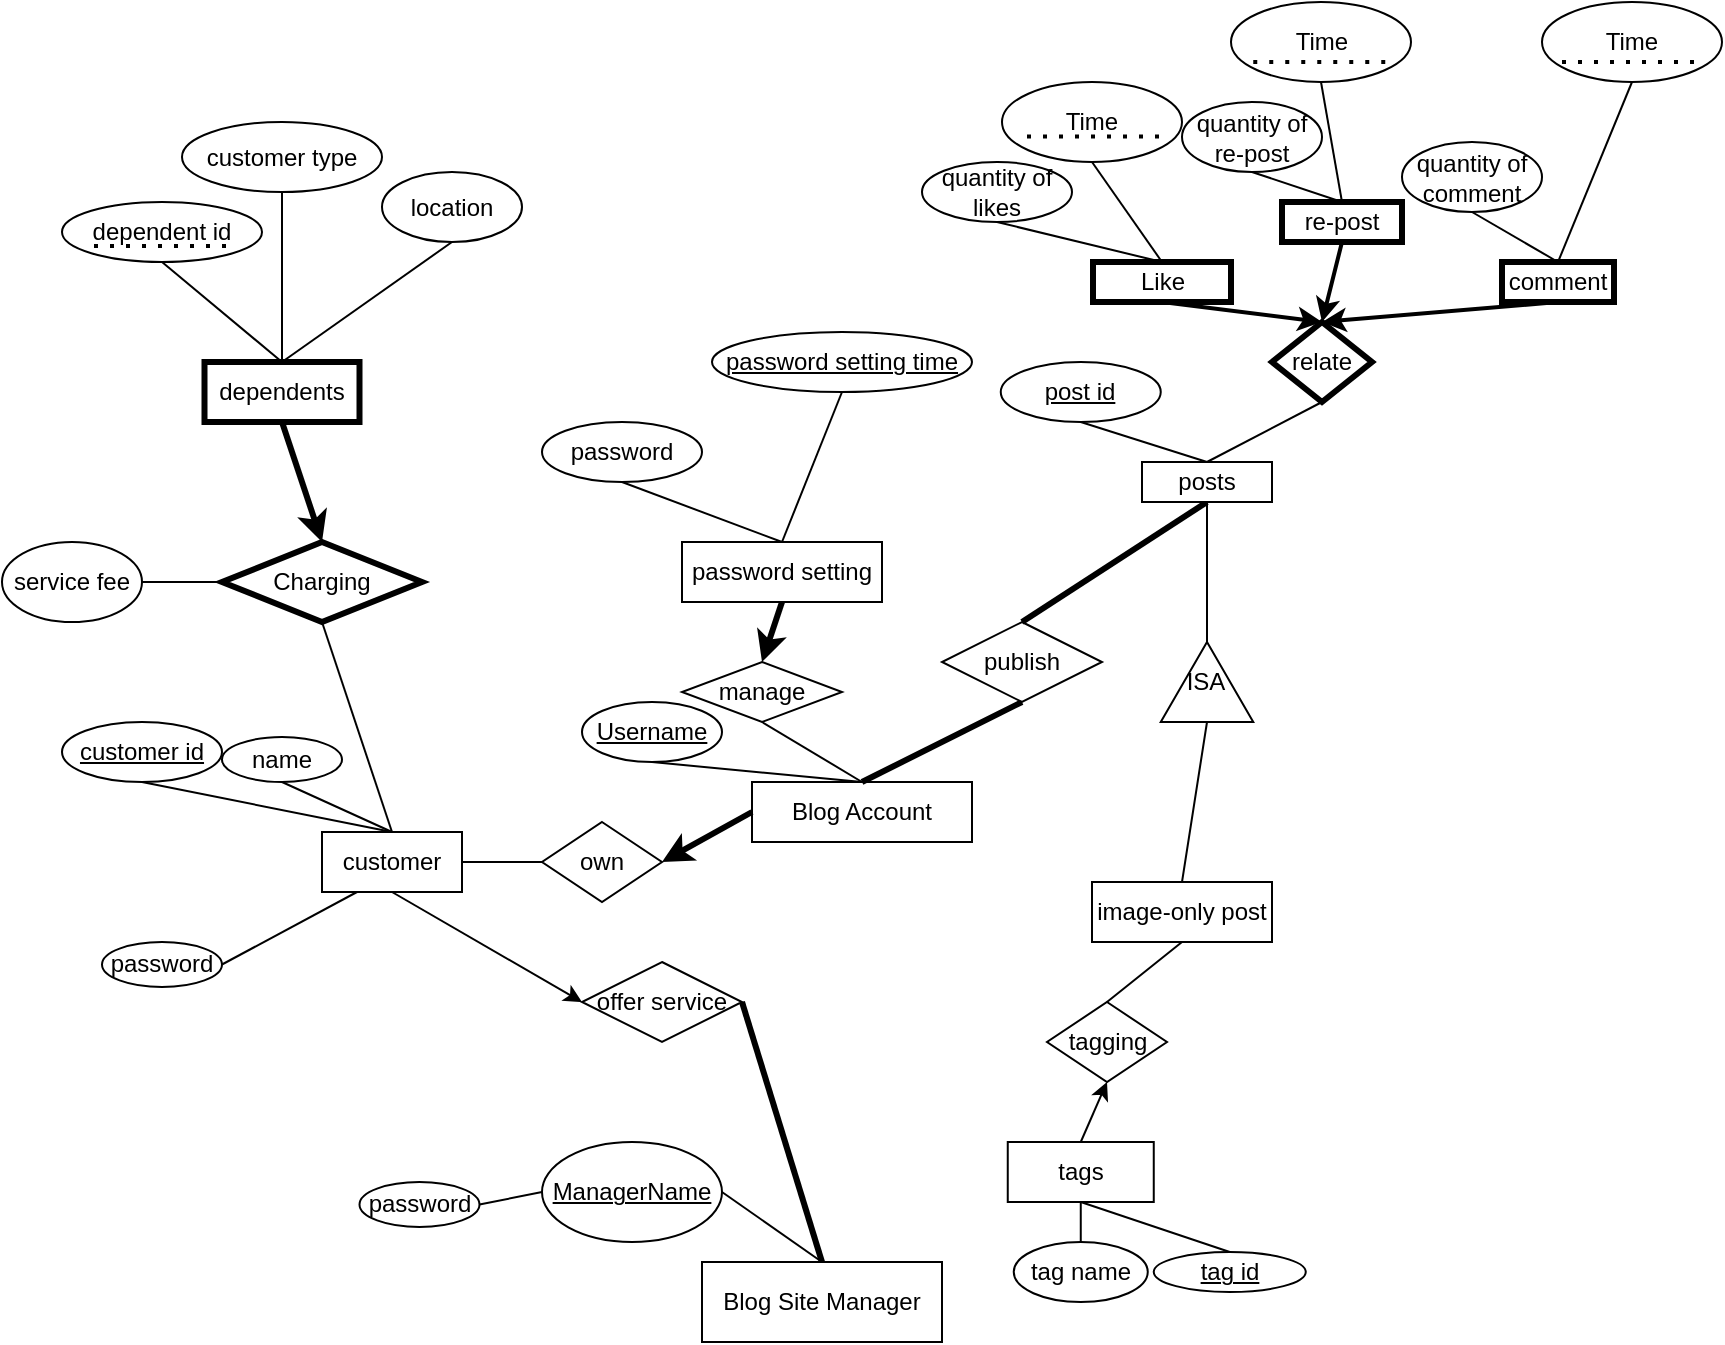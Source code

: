 <mxfile version="14.2.9" type="device"><diagram id="aKK5_nkqCNoGzos0KNhQ" name="Page-1"><mxGraphModel dx="2512" dy="775" grid="1" gridSize="10" guides="1" tooltips="1" connect="1" arrows="1" fold="1" page="1" pageScale="1" pageWidth="850" pageHeight="1100" math="0" shadow="0"><root><mxCell id="0"/><mxCell id="1" parent="0"/><mxCell id="ISADB734qquIfev7f6ti-1" value="Blog Site Manager" style="rounded=0;whiteSpace=wrap;html=1;" parent="1" vertex="1"><mxGeometry x="260" y="710" width="120" height="40" as="geometry"/></mxCell><mxCell id="ISADB734qquIfev7f6ti-5" value="Blog Account" style="rounded=0;whiteSpace=wrap;html=1;" parent="1" vertex="1"><mxGeometry x="285" y="470" width="110" height="30" as="geometry"/></mxCell><mxCell id="ISADB734qquIfev7f6ti-6" value="" style="endArrow=none;html=1;exitX=0.5;exitY=0;exitDx=0;exitDy=0;entryX=0.5;entryY=1;entryDx=0;entryDy=0;" parent="1" source="ISADB734qquIfev7f6ti-5" target="ISADB734qquIfev7f6ti-8" edge="1"><mxGeometry width="50" height="50" relative="1" as="geometry"><mxPoint x="310" y="470" as="sourcePoint"/><mxPoint x="270" y="450" as="targetPoint"/></mxGeometry></mxCell><mxCell id="ISADB734qquIfev7f6ti-7" value="" style="endArrow=none;html=1;entryX=0.5;entryY=1;entryDx=0;entryDy=0;" parent="1" target="ISADB734qquIfev7f6ti-10" edge="1"><mxGeometry width="50" height="50" relative="1" as="geometry"><mxPoint x="340" y="470" as="sourcePoint"/><mxPoint x="300" y="430" as="targetPoint"/></mxGeometry></mxCell><mxCell id="ISADB734qquIfev7f6ti-8" value="&lt;u&gt;Username&lt;/u&gt;" style="ellipse;whiteSpace=wrap;html=1;" parent="1" vertex="1"><mxGeometry x="200" y="430" width="70" height="30" as="geometry"/></mxCell><mxCell id="ISADB734qquIfev7f6ti-9" value="password setting" style="rounded=0;whiteSpace=wrap;html=1;" parent="1" vertex="1"><mxGeometry x="250" y="350" width="100" height="30" as="geometry"/></mxCell><mxCell id="ISADB734qquIfev7f6ti-10" value="manage" style="rhombus;whiteSpace=wrap;html=1;" parent="1" vertex="1"><mxGeometry x="250" y="410" width="80" height="30" as="geometry"/></mxCell><mxCell id="ISADB734qquIfev7f6ti-13" value="" style="endArrow=none;html=1;exitX=0.5;exitY=0;exitDx=0;exitDy=0;entryX=0.5;entryY=1;entryDx=0;entryDy=0;" parent="1" source="ISADB734qquIfev7f6ti-9" target="ISADB734qquIfev7f6ti-15" edge="1"><mxGeometry width="50" height="50" relative="1" as="geometry"><mxPoint x="260" y="330" as="sourcePoint"/><mxPoint x="250" y="350" as="targetPoint"/></mxGeometry></mxCell><mxCell id="ISADB734qquIfev7f6ti-15" value="password" style="ellipse;whiteSpace=wrap;html=1;" parent="1" vertex="1"><mxGeometry x="180" y="290" width="80" height="30" as="geometry"/></mxCell><mxCell id="ISADB734qquIfev7f6ti-16" value="" style="endArrow=none;html=1;entryX=0.5;entryY=1;entryDx=0;entryDy=0;exitX=0.5;exitY=0;exitDx=0;exitDy=0;" parent="1" source="ISADB734qquIfev7f6ti-9" target="ISADB734qquIfev7f6ti-17" edge="1"><mxGeometry width="50" height="50" relative="1" as="geometry"><mxPoint x="300" y="350" as="sourcePoint"/><mxPoint x="290" y="320" as="targetPoint"/></mxGeometry></mxCell><mxCell id="ISADB734qquIfev7f6ti-17" value="&lt;u&gt;password setting time&lt;/u&gt;" style="ellipse;whiteSpace=wrap;html=1;" parent="1" vertex="1"><mxGeometry x="265" y="245" width="130" height="30" as="geometry"/></mxCell><mxCell id="ISADB734qquIfev7f6ti-18" value="" style="endArrow=none;html=1;entryX=0.5;entryY=1;entryDx=0;entryDy=0;strokeWidth=3;" parent="1" target="ISADB734qquIfev7f6ti-19" edge="1"><mxGeometry width="50" height="50" relative="1" as="geometry"><mxPoint x="340" y="470" as="sourcePoint"/><mxPoint x="440" y="360" as="targetPoint"/></mxGeometry></mxCell><mxCell id="ISADB734qquIfev7f6ti-19" value="publish" style="rhombus;whiteSpace=wrap;html=1;" parent="1" vertex="1"><mxGeometry x="380" y="390" width="80" height="40" as="geometry"/></mxCell><mxCell id="ISADB734qquIfev7f6ti-20" value="" style="endArrow=none;html=1;exitX=0.5;exitY=0;exitDx=0;exitDy=0;entryX=0.5;entryY=1;entryDx=0;entryDy=0;strokeWidth=3;" parent="1" source="ISADB734qquIfev7f6ti-19" target="ISADB734qquIfev7f6ti-21" edge="1"><mxGeometry width="50" height="50" relative="1" as="geometry"><mxPoint x="420" y="320" as="sourcePoint"/><mxPoint x="420" y="340" as="targetPoint"/></mxGeometry></mxCell><mxCell id="ISADB734qquIfev7f6ti-21" value="posts&lt;br&gt;" style="rounded=0;whiteSpace=wrap;html=1;" parent="1" vertex="1"><mxGeometry x="480" y="310" width="65" height="20" as="geometry"/></mxCell><mxCell id="ISADB734qquIfev7f6ti-23" value="" style="endArrow=none;html=1;entryX=0.5;entryY=1;entryDx=0;entryDy=0;exitX=1;exitY=0.5;exitDx=0;exitDy=0;" parent="1" source="ISADB734qquIfev7f6ti-24" target="ISADB734qquIfev7f6ti-21" edge="1"><mxGeometry width="50" height="50" relative="1" as="geometry"><mxPoint x="513" y="400" as="sourcePoint"/><mxPoint x="540" y="330" as="targetPoint"/></mxGeometry></mxCell><mxCell id="ISADB734qquIfev7f6ti-24" value="ISA" style="triangle;whiteSpace=wrap;html=1;direction=north;" parent="1" vertex="1"><mxGeometry x="489.38" y="400" width="46.25" height="40" as="geometry"/></mxCell><mxCell id="ISADB734qquIfev7f6ti-25" value="" style="endArrow=none;html=1;entryX=0;entryY=0.5;entryDx=0;entryDy=0;exitX=0.5;exitY=0;exitDx=0;exitDy=0;" parent="1" source="ISADB734qquIfev7f6ti-27" target="ISADB734qquIfev7f6ti-24" edge="1"><mxGeometry width="50" height="50" relative="1" as="geometry"><mxPoint x="490" y="490" as="sourcePoint"/><mxPoint x="540" y="440" as="targetPoint"/></mxGeometry></mxCell><mxCell id="ISADB734qquIfev7f6ti-27" value="image-only post" style="rounded=0;whiteSpace=wrap;html=1;" parent="1" vertex="1"><mxGeometry x="455" y="520" width="90" height="30" as="geometry"/></mxCell><mxCell id="ISADB734qquIfev7f6ti-29" value="" style="endArrow=none;html=1;exitX=0.5;exitY=0;exitDx=0;exitDy=0;entryX=0.5;entryY=1;entryDx=0;entryDy=0;" parent="1" source="ISADB734qquIfev7f6ti-21" target="ISADB734qquIfev7f6ti-30" edge="1"><mxGeometry width="50" height="50" relative="1" as="geometry"><mxPoint x="480" y="310" as="sourcePoint"/><mxPoint x="490" y="280" as="targetPoint"/></mxGeometry></mxCell><mxCell id="ISADB734qquIfev7f6ti-30" value="&lt;u&gt;post id&lt;/u&gt;" style="ellipse;whiteSpace=wrap;html=1;" parent="1" vertex="1"><mxGeometry x="409.38" y="260" width="80" height="30" as="geometry"/></mxCell><mxCell id="ISADB734qquIfev7f6ti-31" value="" style="endArrow=none;html=1;exitX=0.5;exitY=0;exitDx=0;exitDy=0;entryX=0.5;entryY=1;entryDx=0;entryDy=0;" parent="1" source="ISADB734qquIfev7f6ti-21" target="ISADB734qquIfev7f6ti-32" edge="1"><mxGeometry width="50" height="50" relative="1" as="geometry"><mxPoint x="490" y="310" as="sourcePoint"/><mxPoint x="560" y="270" as="targetPoint"/></mxGeometry></mxCell><mxCell id="ISADB734qquIfev7f6ti-32" value="relate" style="rhombus;whiteSpace=wrap;html=1;strokeWidth=3;" parent="1" vertex="1"><mxGeometry x="545" y="240" width="50" height="40" as="geometry"/></mxCell><mxCell id="ISADB734qquIfev7f6ti-34" value="Like" style="rounded=0;whiteSpace=wrap;html=1;strokeWidth=3;" parent="1" vertex="1"><mxGeometry x="455.5" y="210" width="69" height="20" as="geometry"/></mxCell><mxCell id="ISADB734qquIfev7f6ti-35" value="" style="endArrow=none;html=1;exitX=0.5;exitY=0;exitDx=0;exitDy=0;" parent="1" source="ISADB734qquIfev7f6ti-36" edge="1"><mxGeometry width="50" height="50" relative="1" as="geometry"><mxPoint x="560" y="240" as="sourcePoint"/><mxPoint x="561" y="180" as="targetPoint"/></mxGeometry></mxCell><mxCell id="ISADB734qquIfev7f6ti-36" value="re-post" style="rounded=0;whiteSpace=wrap;html=1;strokeWidth=3;" parent="1" vertex="1"><mxGeometry x="550" y="180" width="60" height="20" as="geometry"/></mxCell><mxCell id="ISADB734qquIfev7f6ti-39" value="comment" style="rounded=0;whiteSpace=wrap;html=1;strokeWidth=3;" parent="1" vertex="1"><mxGeometry x="660" y="210" width="56" height="20" as="geometry"/></mxCell><mxCell id="ISADB734qquIfev7f6ti-40" value="" style="endArrow=none;html=1;exitX=0.5;exitY=0;exitDx=0;exitDy=0;entryX=0.5;entryY=1;entryDx=0;entryDy=0;" parent="1" source="ISADB734qquIfev7f6ti-34" target="ISADB734qquIfev7f6ti-42" edge="1"><mxGeometry width="50" height="50" relative="1" as="geometry"><mxPoint x="460" y="210" as="sourcePoint"/><mxPoint x="460" y="190" as="targetPoint"/></mxGeometry></mxCell><mxCell id="ISADB734qquIfev7f6ti-41" value="" style="endArrow=none;html=1;exitX=0.5;exitY=0;exitDx=0;exitDy=0;entryX=0.5;entryY=1;entryDx=0;entryDy=0;" parent="1" source="ISADB734qquIfev7f6ti-34" target="ISADB734qquIfev7f6ti-43" edge="1"><mxGeometry width="50" height="50" relative="1" as="geometry"><mxPoint x="470" y="210" as="sourcePoint"/><mxPoint x="480" y="180" as="targetPoint"/></mxGeometry></mxCell><mxCell id="ISADB734qquIfev7f6ti-42" value="quantity of likes" style="ellipse;whiteSpace=wrap;html=1;" parent="1" vertex="1"><mxGeometry x="370" y="160" width="75" height="30" as="geometry"/></mxCell><mxCell id="ISADB734qquIfev7f6ti-43" value="Time" style="ellipse;whiteSpace=wrap;html=1;" parent="1" vertex="1"><mxGeometry x="410" y="120" width="90" height="40" as="geometry"/></mxCell><mxCell id="ISADB734qquIfev7f6ti-44" value="" style="endArrow=none;html=1;exitX=0.5;exitY=0;exitDx=0;exitDy=0;entryX=0.5;entryY=1;entryDx=0;entryDy=0;" parent="1" source="ISADB734qquIfev7f6ti-36" target="ISADB734qquIfev7f6ti-45" edge="1"><mxGeometry width="50" height="50" relative="1" as="geometry"><mxPoint x="550" y="180" as="sourcePoint"/><mxPoint x="560" y="150" as="targetPoint"/></mxGeometry></mxCell><mxCell id="ISADB734qquIfev7f6ti-45" value="quantity of re-post" style="ellipse;whiteSpace=wrap;html=1;" parent="1" vertex="1"><mxGeometry x="500" y="130" width="70" height="35" as="geometry"/></mxCell><mxCell id="ISADB734qquIfev7f6ti-46" value="" style="endArrow=none;html=1;exitX=0.5;exitY=0;exitDx=0;exitDy=0;entryX=0.5;entryY=1;entryDx=0;entryDy=0;" parent="1" source="ISADB734qquIfev7f6ti-36" target="bvbJnlkSDpjicWCnvJA0-4" edge="1"><mxGeometry width="50" height="50" relative="1" as="geometry"><mxPoint x="590" y="160" as="sourcePoint"/><mxPoint x="570" y="120" as="targetPoint"/></mxGeometry></mxCell><mxCell id="ISADB734qquIfev7f6ti-48" value="" style="endArrow=none;html=1;exitX=0.5;exitY=0;exitDx=0;exitDy=0;entryX=0.5;entryY=1;entryDx=0;entryDy=0;" parent="1" source="ISADB734qquIfev7f6ti-39" target="ISADB734qquIfev7f6ti-49" edge="1"><mxGeometry width="50" height="50" relative="1" as="geometry"><mxPoint x="690" y="200" as="sourcePoint"/><mxPoint x="670" y="170" as="targetPoint"/></mxGeometry></mxCell><mxCell id="ISADB734qquIfev7f6ti-49" value="quantity of comment" style="ellipse;whiteSpace=wrap;html=1;" parent="1" vertex="1"><mxGeometry x="610" y="150" width="70" height="35" as="geometry"/></mxCell><mxCell id="ISADB734qquIfev7f6ti-50" value="" style="endArrow=none;html=1;exitX=0.5;exitY=0;exitDx=0;exitDy=0;entryX=0.5;entryY=1;entryDx=0;entryDy=0;" parent="1" source="ISADB734qquIfev7f6ti-39" target="bvbJnlkSDpjicWCnvJA0-6" edge="1"><mxGeometry width="50" height="50" relative="1" as="geometry"><mxPoint x="690" y="200" as="sourcePoint"/><mxPoint x="717.815" y="130" as="targetPoint"/></mxGeometry></mxCell><mxCell id="ISADB734qquIfev7f6ti-52" value="customer" style="rounded=0;whiteSpace=wrap;html=1;" parent="1" vertex="1"><mxGeometry x="70" y="495" width="70" height="30" as="geometry"/></mxCell><mxCell id="ISADB734qquIfev7f6ti-53" value="" style="endArrow=none;html=1;exitX=0.5;exitY=0;exitDx=0;exitDy=0;entryX=1;entryY=0.5;entryDx=0;entryDy=0;strokeWidth=3;" parent="1" source="ISADB734qquIfev7f6ti-1" target="ISADB734qquIfev7f6ti-56" edge="1"><mxGeometry width="50" height="50" relative="1" as="geometry"><mxPoint x="150" y="640" as="sourcePoint"/><mxPoint x="250" y="580" as="targetPoint"/></mxGeometry></mxCell><mxCell id="ISADB734qquIfev7f6ti-56" value="offer service" style="rhombus;whiteSpace=wrap;html=1;" parent="1" vertex="1"><mxGeometry x="200" y="560" width="80" height="40" as="geometry"/></mxCell><mxCell id="ISADB734qquIfev7f6ti-58" value="" style="endArrow=none;html=1;exitX=1;exitY=0.5;exitDx=0;exitDy=0;entryX=0;entryY=0.5;entryDx=0;entryDy=0;strokeWidth=1;" parent="1" source="ISADB734qquIfev7f6ti-52" target="ISADB734qquIfev7f6ti-59" edge="1"><mxGeometry width="50" height="50" relative="1" as="geometry"><mxPoint x="140" y="560" as="sourcePoint"/><mxPoint x="180" y="520" as="targetPoint"/></mxGeometry></mxCell><mxCell id="ISADB734qquIfev7f6ti-59" value="own" style="rhombus;whiteSpace=wrap;html=1;" parent="1" vertex="1"><mxGeometry x="180" y="490" width="60" height="40" as="geometry"/></mxCell><mxCell id="ISADB734qquIfev7f6ti-61" value="" style="endArrow=none;html=1;exitX=0.5;exitY=0;exitDx=0;exitDy=0;entryX=0.5;entryY=1;entryDx=0;entryDy=0;" parent="1" source="ISADB734qquIfev7f6ti-52" target="ISADB734qquIfev7f6ti-62" edge="1"><mxGeometry width="50" height="50" relative="1" as="geometry"><mxPoint x="80" y="490" as="sourcePoint"/><mxPoint x="60" y="470" as="targetPoint"/></mxGeometry></mxCell><mxCell id="ISADB734qquIfev7f6ti-62" value="&lt;u&gt;customer id&lt;/u&gt;" style="ellipse;whiteSpace=wrap;html=1;" parent="1" vertex="1"><mxGeometry x="-60" y="440" width="80" height="30" as="geometry"/></mxCell><mxCell id="ISADB734qquIfev7f6ti-70" value="" style="endArrow=none;html=1;entryX=0.5;entryY=0;entryDx=0;entryDy=0;exitX=0.5;exitY=1;exitDx=0;exitDy=0;" parent="1" source="ISADB734qquIfev7f6ti-72" target="ISADB734qquIfev7f6ti-52" edge="1"><mxGeometry width="50" height="50" relative="1" as="geometry"><mxPoint x="20" y="420" as="sourcePoint"/><mxPoint x="40" y="470" as="targetPoint"/></mxGeometry></mxCell><mxCell id="ISADB734qquIfev7f6ti-72" value="name" style="ellipse;whiteSpace=wrap;html=1;" parent="1" vertex="1"><mxGeometry x="20" y="447.5" width="60" height="22.5" as="geometry"/></mxCell><mxCell id="ISADB734qquIfev7f6ti-81" value="Charging" style="rhombus;whiteSpace=wrap;html=1;strokeWidth=3;" parent="1" vertex="1"><mxGeometry x="20" y="350" width="100" height="40" as="geometry"/></mxCell><mxCell id="ISADB734qquIfev7f6ti-83" value="" style="endArrow=classic;html=1;entryX=0.5;entryY=0;entryDx=0;entryDy=0;strokeWidth=3;exitX=0.5;exitY=1;exitDx=0;exitDy=0;" parent="1" source="ISADB734qquIfev7f6ti-84" target="ISADB734qquIfev7f6ti-81" edge="1"><mxGeometry width="50" height="50" relative="1" as="geometry"><mxPoint x="40" y="250" as="sourcePoint"/><mxPoint x="60" y="250" as="targetPoint"/></mxGeometry></mxCell><mxCell id="ISADB734qquIfev7f6ti-84" value="dependents" style="rounded=0;whiteSpace=wrap;html=1;strokeWidth=3;" parent="1" vertex="1"><mxGeometry x="11.25" y="260" width="77.5" height="30" as="geometry"/></mxCell><mxCell id="ISADB734qquIfev7f6ti-86" value="" style="endArrow=none;html=1;strokeWidth=1;exitX=0.5;exitY=0;exitDx=0;exitDy=0;entryX=0.5;entryY=1;entryDx=0;entryDy=0;" parent="1" source="ISADB734qquIfev7f6ti-84" target="ISADB734qquIfev7f6ti-88" edge="1"><mxGeometry width="50" height="50" relative="1" as="geometry"><mxPoint x="10" y="220" as="sourcePoint"/><mxPoint x="30" y="170" as="targetPoint"/></mxGeometry></mxCell><mxCell id="ISADB734qquIfev7f6ti-88" value="location" style="ellipse;whiteSpace=wrap;html=1;strokeWidth=1;" parent="1" vertex="1"><mxGeometry x="100" y="165" width="70" height="35" as="geometry"/></mxCell><mxCell id="ISADB734qquIfev7f6ti-93" value="" style="endArrow=none;html=1;strokeWidth=1;entryX=0.5;entryY=1;entryDx=0;entryDy=0;exitX=0.5;exitY=0;exitDx=0;exitDy=0;" parent="1" source="ISADB734qquIfev7f6ti-95" target="ISADB734qquIfev7f6ti-27" edge="1"><mxGeometry width="50" height="50" relative="1" as="geometry"><mxPoint x="490" y="590" as="sourcePoint"/><mxPoint x="520" y="550" as="targetPoint"/></mxGeometry></mxCell><mxCell id="ISADB734qquIfev7f6ti-95" value="tagging" style="rhombus;whiteSpace=wrap;html=1;strokeWidth=1;" parent="1" vertex="1"><mxGeometry x="432.5" y="580" width="60" height="40" as="geometry"/></mxCell><mxCell id="ISADB734qquIfev7f6ti-97" value="tags" style="rounded=0;whiteSpace=wrap;html=1;strokeWidth=1;" parent="1" vertex="1"><mxGeometry x="412.88" y="650" width="73" height="30" as="geometry"/></mxCell><mxCell id="ISADB734qquIfev7f6ti-98" value="" style="endArrow=none;html=1;strokeWidth=1;entryX=0.5;entryY=1;entryDx=0;entryDy=0;exitX=0.5;exitY=0;exitDx=0;exitDy=0;" parent="1" source="ISADB734qquIfev7f6ti-100" target="ISADB734qquIfev7f6ti-97" edge="1"><mxGeometry width="50" height="50" relative="1" as="geometry"><mxPoint x="440" y="710" as="sourcePoint"/><mxPoint x="460" y="680" as="targetPoint"/></mxGeometry></mxCell><mxCell id="ISADB734qquIfev7f6ti-100" value="tag name" style="ellipse;whiteSpace=wrap;html=1;strokeWidth=1;" parent="1" vertex="1"><mxGeometry x="415.88" y="700" width="67" height="30" as="geometry"/></mxCell><mxCell id="ISADB734qquIfev7f6ti-107" value="" style="endArrow=classic;html=1;strokeWidth=3;exitX=0.5;exitY=1;exitDx=0;exitDy=0;entryX=0.5;entryY=0;entryDx=0;entryDy=0;" parent="1" source="ISADB734qquIfev7f6ti-9" target="ISADB734qquIfev7f6ti-10" edge="1"><mxGeometry width="50" height="50" relative="1" as="geometry"><mxPoint x="160" y="420" as="sourcePoint"/><mxPoint x="210" y="370" as="targetPoint"/></mxGeometry></mxCell><mxCell id="ISADB734qquIfev7f6ti-108" value="" style="endArrow=classic;html=1;strokeWidth=2;exitX=0.5;exitY=1;exitDx=0;exitDy=0;entryX=0.5;entryY=0;entryDx=0;entryDy=0;endSize=6;" parent="1" source="ISADB734qquIfev7f6ti-34" target="ISADB734qquIfev7f6ti-32" edge="1"><mxGeometry width="50" height="50" relative="1" as="geometry"><mxPoint x="700" y="510" as="sourcePoint"/><mxPoint x="750" y="460" as="targetPoint"/></mxGeometry></mxCell><mxCell id="ISADB734qquIfev7f6ti-109" value="" style="endArrow=classic;html=1;strokeWidth=2;exitX=0.5;exitY=1;exitDx=0;exitDy=0;entryX=0.5;entryY=0;entryDx=0;entryDy=0;" parent="1" source="ISADB734qquIfev7f6ti-36" target="ISADB734qquIfev7f6ti-32" edge="1"><mxGeometry width="50" height="50" relative="1" as="geometry"><mxPoint x="580" y="410" as="sourcePoint"/><mxPoint x="630" y="360" as="targetPoint"/></mxGeometry></mxCell><mxCell id="ISADB734qquIfev7f6ti-110" value="" style="endArrow=classic;html=1;strokeWidth=2;exitX=0.5;exitY=1;exitDx=0;exitDy=0;entryX=0.5;entryY=0;entryDx=0;entryDy=0;" parent="1" source="ISADB734qquIfev7f6ti-39" target="ISADB734qquIfev7f6ti-32" edge="1"><mxGeometry width="50" height="50" relative="1" as="geometry"><mxPoint x="690" y="400" as="sourcePoint"/><mxPoint x="740" y="350" as="targetPoint"/></mxGeometry></mxCell><mxCell id="ISADB734qquIfev7f6ti-111" value="" style="endArrow=none;html=1;strokeWidth=1;entryX=0.5;entryY=1;entryDx=0;entryDy=0;exitX=0.5;exitY=0;exitDx=0;exitDy=0;" parent="1" source="ISADB734qquIfev7f6ti-112" target="ISADB734qquIfev7f6ti-97" edge="1"><mxGeometry width="50" height="50" relative="1" as="geometry"><mxPoint x="510" y="710" as="sourcePoint"/><mxPoint x="620" y="710" as="targetPoint"/></mxGeometry></mxCell><mxCell id="ISADB734qquIfev7f6ti-112" value="&lt;u&gt;tag id&lt;/u&gt;" style="ellipse;whiteSpace=wrap;html=1;strokeWidth=1;" parent="1" vertex="1"><mxGeometry x="485.88" y="705" width="76" height="20" as="geometry"/></mxCell><mxCell id="ISADB734qquIfev7f6ti-113" value="" style="endArrow=classic;html=1;strokeWidth=1;exitX=0.5;exitY=0;exitDx=0;exitDy=0;entryX=0.5;entryY=1;entryDx=0;entryDy=0;" parent="1" source="ISADB734qquIfev7f6ti-97" target="ISADB734qquIfev7f6ti-95" edge="1"><mxGeometry width="50" height="50" relative="1" as="geometry"><mxPoint x="650" y="640" as="sourcePoint"/><mxPoint x="700" y="590" as="targetPoint"/></mxGeometry></mxCell><mxCell id="ISADB734qquIfev7f6ti-116" value="" style="endArrow=none;html=1;strokeWidth=1;exitX=0.5;exitY=0;exitDx=0;exitDy=0;entryX=0.5;entryY=1;entryDx=0;entryDy=0;" parent="1" source="ISADB734qquIfev7f6ti-84" target="ISADB734qquIfev7f6ti-117" edge="1"><mxGeometry width="50" height="50" relative="1" as="geometry"><mxPoint x="-80" y="360" as="sourcePoint"/><mxPoint x="-40" y="320" as="targetPoint"/></mxGeometry></mxCell><mxCell id="ISADB734qquIfev7f6ti-117" value="customer type" style="ellipse;whiteSpace=wrap;html=1;strokeWidth=1;" parent="1" vertex="1"><mxGeometry y="140" width="100" height="35" as="geometry"/></mxCell><mxCell id="ISADB734qquIfev7f6ti-119" value="" style="endArrow=none;html=1;strokeWidth=1;exitX=0.5;exitY=0;exitDx=0;exitDy=0;entryX=0.5;entryY=1;entryDx=0;entryDy=0;" parent="1" source="ISADB734qquIfev7f6ti-84" target="ISADB734qquIfev7f6ti-120" edge="1"><mxGeometry width="50" height="50" relative="1" as="geometry"><mxPoint x="10" y="220" as="sourcePoint"/><mxPoint x="10" y="180" as="targetPoint"/></mxGeometry></mxCell><mxCell id="ISADB734qquIfev7f6ti-120" value="dependent id" style="ellipse;whiteSpace=wrap;html=1;strokeWidth=1;" parent="1" vertex="1"><mxGeometry x="-60" y="180" width="100" height="30" as="geometry"/></mxCell><mxCell id="ISADB734qquIfev7f6ti-121" value="" style="endArrow=none;dashed=1;html=1;dashPattern=1 3;strokeWidth=2;" parent="1" edge="1"><mxGeometry width="50" height="50" relative="1" as="geometry"><mxPoint x="-44" y="202" as="sourcePoint"/><mxPoint x="26" y="202" as="targetPoint"/></mxGeometry></mxCell><mxCell id="ISADB734qquIfev7f6ti-122" value="" style="endArrow=none;html=1;strokeWidth=1;entryX=0.5;entryY=1;entryDx=0;entryDy=0;exitX=0.5;exitY=0;exitDx=0;exitDy=0;" parent="1" source="ISADB734qquIfev7f6ti-52" target="ISADB734qquIfev7f6ti-81" edge="1"><mxGeometry width="50" height="50" relative="1" as="geometry"><mxPoint x="70" y="450" as="sourcePoint"/><mxPoint x="120" y="400" as="targetPoint"/></mxGeometry></mxCell><mxCell id="ISADB734qquIfev7f6ti-123" value="" style="endArrow=none;html=1;strokeWidth=1;entryX=0;entryY=0.5;entryDx=0;entryDy=0;exitX=1;exitY=0.5;exitDx=0;exitDy=0;" parent="1" source="ISADB734qquIfev7f6ti-124" target="ISADB734qquIfev7f6ti-81" edge="1"><mxGeometry width="50" height="50" relative="1" as="geometry"><mxPoint x="-30" y="370" as="sourcePoint"/><mxPoint x="-10" y="340" as="targetPoint"/></mxGeometry></mxCell><mxCell id="ISADB734qquIfev7f6ti-124" value="service fee" style="ellipse;whiteSpace=wrap;html=1;strokeWidth=1;" parent="1" vertex="1"><mxGeometry x="-90" y="350" width="70" height="40" as="geometry"/></mxCell><mxCell id="c844W9bKQGed3SeCSCCS-1" value="" style="endArrow=classic;html=1;strokeWidth=1;exitX=0.5;exitY=1;exitDx=0;exitDy=0;entryX=0;entryY=0.5;entryDx=0;entryDy=0;" parent="1" source="ISADB734qquIfev7f6ti-52" target="ISADB734qquIfev7f6ti-56" edge="1"><mxGeometry width="50" height="50" relative="1" as="geometry"><mxPoint x="390" y="530" as="sourcePoint"/><mxPoint x="440" y="480" as="targetPoint"/></mxGeometry></mxCell><mxCell id="JNIcmpEWKQ_YDSLHf3Ny-4" value="" style="endArrow=none;html=1;entryX=0.5;entryY=0;entryDx=0;entryDy=0;exitX=1;exitY=0.5;exitDx=0;exitDy=0;" parent="1" source="JNIcmpEWKQ_YDSLHf3Ny-6" target="ISADB734qquIfev7f6ti-1" edge="1"><mxGeometry width="50" height="50" relative="1" as="geometry"><mxPoint x="160" y="800" as="sourcePoint"/><mxPoint x="210" y="750" as="targetPoint"/></mxGeometry></mxCell><mxCell id="JNIcmpEWKQ_YDSLHf3Ny-6" value="&lt;u&gt;ManagerName&lt;/u&gt;" style="ellipse;whiteSpace=wrap;html=1;" parent="1" vertex="1"><mxGeometry x="180" y="650" width="90" height="50" as="geometry"/></mxCell><mxCell id="bvbJnlkSDpjicWCnvJA0-1" value="" style="endArrow=none;dashed=1;html=1;dashPattern=1 3;strokeWidth=2;" parent="1" edge="1"><mxGeometry width="50" height="50" relative="1" as="geometry"><mxPoint x="422.5" y="147.3" as="sourcePoint"/><mxPoint x="492.5" y="147.3" as="targetPoint"/></mxGeometry></mxCell><mxCell id="bvbJnlkSDpjicWCnvJA0-4" value="Time" style="ellipse;whiteSpace=wrap;html=1;" parent="1" vertex="1"><mxGeometry x="524.5" y="80" width="90" height="40" as="geometry"/></mxCell><mxCell id="bvbJnlkSDpjicWCnvJA0-5" value="" style="endArrow=none;dashed=1;html=1;dashPattern=1 3;strokeWidth=2;" parent="1" edge="1"><mxGeometry width="50" height="50" relative="1" as="geometry"><mxPoint x="535.63" y="110.0" as="sourcePoint"/><mxPoint x="605.63" y="110.0" as="targetPoint"/></mxGeometry></mxCell><mxCell id="bvbJnlkSDpjicWCnvJA0-6" value="Time" style="ellipse;whiteSpace=wrap;html=1;" parent="1" vertex="1"><mxGeometry x="680" y="80" width="90" height="40" as="geometry"/></mxCell><mxCell id="bvbJnlkSDpjicWCnvJA0-7" value="" style="endArrow=none;dashed=1;html=1;dashPattern=1 3;strokeWidth=2;" parent="1" edge="1"><mxGeometry width="50" height="50" relative="1" as="geometry"><mxPoint x="690.0" y="110" as="sourcePoint"/><mxPoint x="760.0" y="110" as="targetPoint"/></mxGeometry></mxCell><mxCell id="I4YiVRIQm-kMBgJLGn5Y-1" value="" style="endArrow=classic;html=1;strokeWidth=3;exitX=0;exitY=0.5;exitDx=0;exitDy=0;entryX=1;entryY=0.5;entryDx=0;entryDy=0;" parent="1" source="ISADB734qquIfev7f6ti-5" target="ISADB734qquIfev7f6ti-59" edge="1"><mxGeometry width="50" height="50" relative="1" as="geometry"><mxPoint x="310" y="390" as="sourcePoint"/><mxPoint x="300" y="420" as="targetPoint"/></mxGeometry></mxCell><mxCell id="I4YiVRIQm-kMBgJLGn5Y-2" value="password" style="ellipse;whiteSpace=wrap;html=1;" parent="1" vertex="1"><mxGeometry x="-40" y="550" width="60" height="22.5" as="geometry"/></mxCell><mxCell id="I4YiVRIQm-kMBgJLGn5Y-3" value="" style="endArrow=none;html=1;entryX=1;entryY=0.5;entryDx=0;entryDy=0;exitX=0.25;exitY=1;exitDx=0;exitDy=0;" parent="1" source="ISADB734qquIfev7f6ti-52" target="I4YiVRIQm-kMBgJLGn5Y-2" edge="1"><mxGeometry width="50" height="50" relative="1" as="geometry"><mxPoint x="70" y="530" as="sourcePoint"/><mxPoint x="-10" y="480" as="targetPoint"/></mxGeometry></mxCell><mxCell id="I4YiVRIQm-kMBgJLGn5Y-4" value="password" style="ellipse;whiteSpace=wrap;html=1;" parent="1" vertex="1"><mxGeometry x="88.75" y="670" width="60" height="22.5" as="geometry"/></mxCell><mxCell id="I4YiVRIQm-kMBgJLGn5Y-5" value="" style="endArrow=none;html=1;entryX=1;entryY=0.5;entryDx=0;entryDy=0;exitX=0;exitY=0.5;exitDx=0;exitDy=0;" parent="1" source="JNIcmpEWKQ_YDSLHf3Ny-6" target="I4YiVRIQm-kMBgJLGn5Y-4" edge="1"><mxGeometry width="50" height="50" relative="1" as="geometry"><mxPoint x="97.5" y="535" as="sourcePoint"/><mxPoint y="490" as="targetPoint"/></mxGeometry></mxCell></root></mxGraphModel></diagram></mxfile>